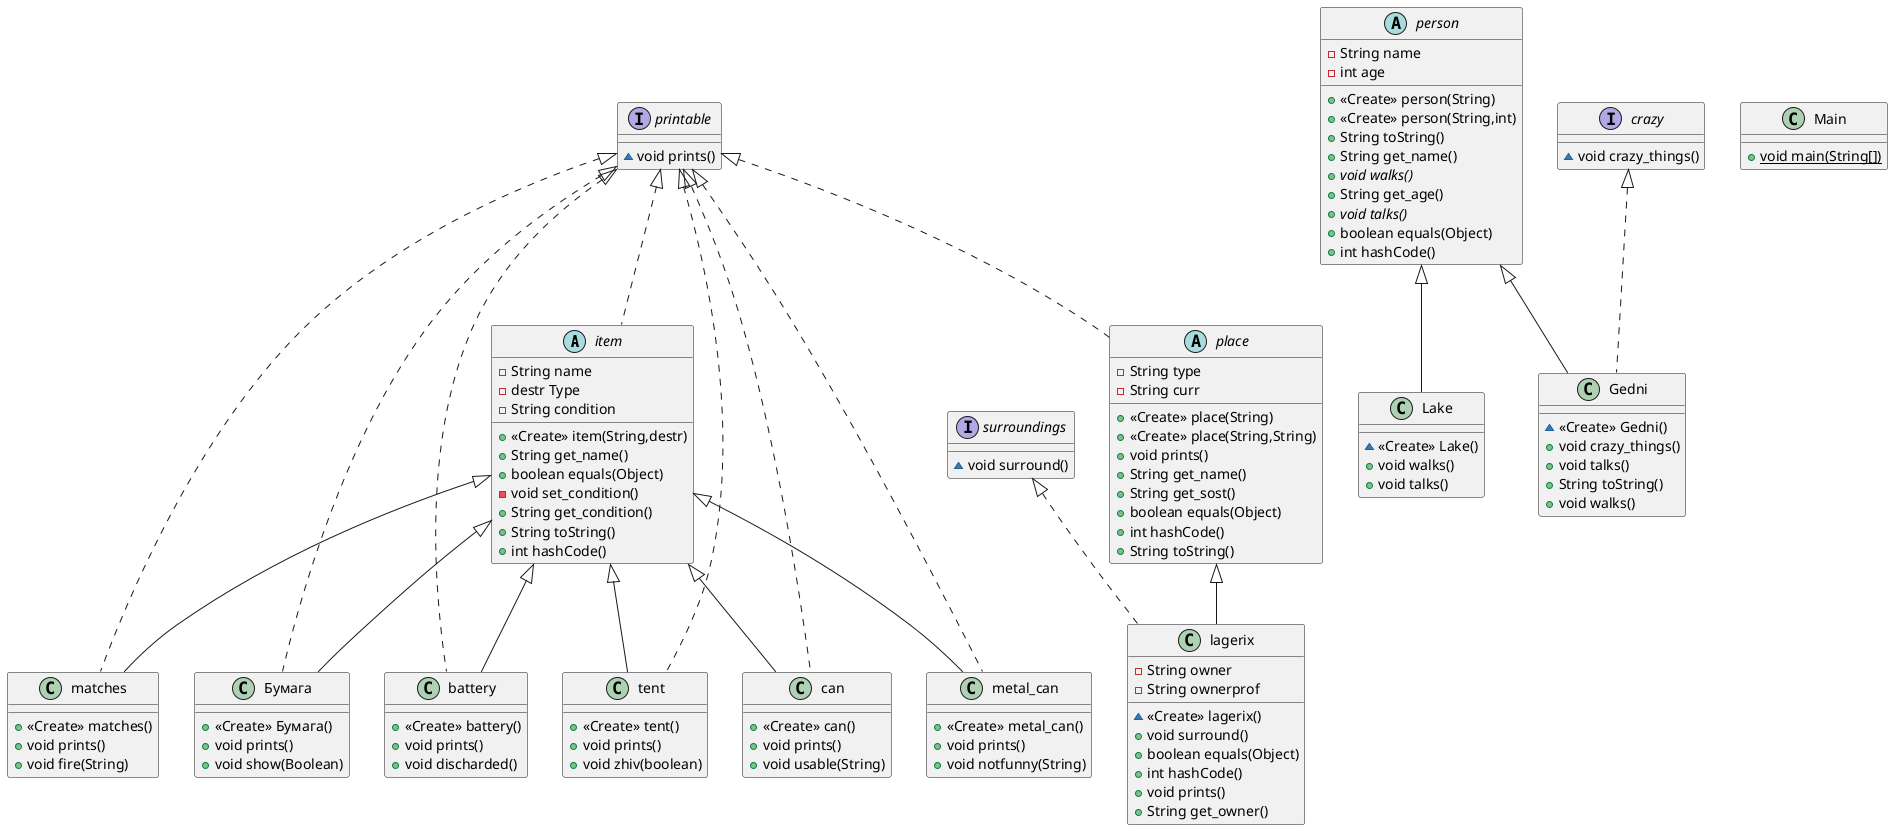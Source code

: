 @startuml
abstract class item {
- String name
- destr Type
- String condition
+ <<Create>> item(String,destr)
+ String get_name()
+ boolean equals(Object)
- void set_condition()
+ String get_condition()
+ String toString()
+ int hashCode()
}
abstract class person {
- String name
- int age
+ <<Create>> person(String)
+ <<Create>> person(String,int)
+ String toString()
+ String get_name()
+ {abstract}void walks()
+ String get_age()
+ {abstract}void talks()
+ boolean equals(Object)
+ int hashCode()
}
class can {
+ <<Create>> can()
+ void prints()
+ void usable(String)
}
interface surroundings {
~ void surround()
}
interface printable {
~ void prints()
}
class Lake {
~ <<Create>> Lake()
+ void walks()
+ void talks()
}
class Main {
+ {static} void main(String[])
}
class lagerix {
- String owner
- String ownerprof
~ <<Create>> lagerix()
+ void surround()
+ boolean equals(Object)
+ int hashCode()
+ void prints()
+ String get_owner()
}
class metal_can {
+ <<Create>> metal_can()
+ void prints()
+ void notfunny(String)
}
class matches {
+ <<Create>> matches()
+ void prints()
+ void fire(String)
}
class Gedni {
~ <<Create>> Gedni()
+ void crazy_things()
+ void talks()
+ String toString()
+ void walks()
}
abstract class place {
- String type
- String curr
+ <<Create>> place(String)
+ <<Create>> place(String,String)
+ void prints()
+ String get_name()
+ String get_sost()
+ boolean equals(Object)
+ int hashCode()
+ String toString()
}
class Бумага {
+ <<Create>> Бумага()
+ void prints()
+ void show(Boolean)
}
class battery {
+ <<Create>> battery()
+ void prints()
+ void discharded()
}
class tent {
+ <<Create>> tent()
+ void prints()
+ void zhiv(boolean)
}
interface crazy {
~ void crazy_things()
}


printable <|.. item
printable <|.. can
item <|-- can
person <|-- Lake
surroundings <|.. lagerix
place <|-- lagerix
printable <|.. metal_can
item <|-- metal_can
printable <|.. matches
item <|-- matches
crazy <|.. Gedni
person <|-- Gedni
printable <|.. place
printable <|.. Бумага
item <|-- Бумага
printable <|.. battery
item <|-- battery
printable <|.. tent
item <|-- tent
@enduml